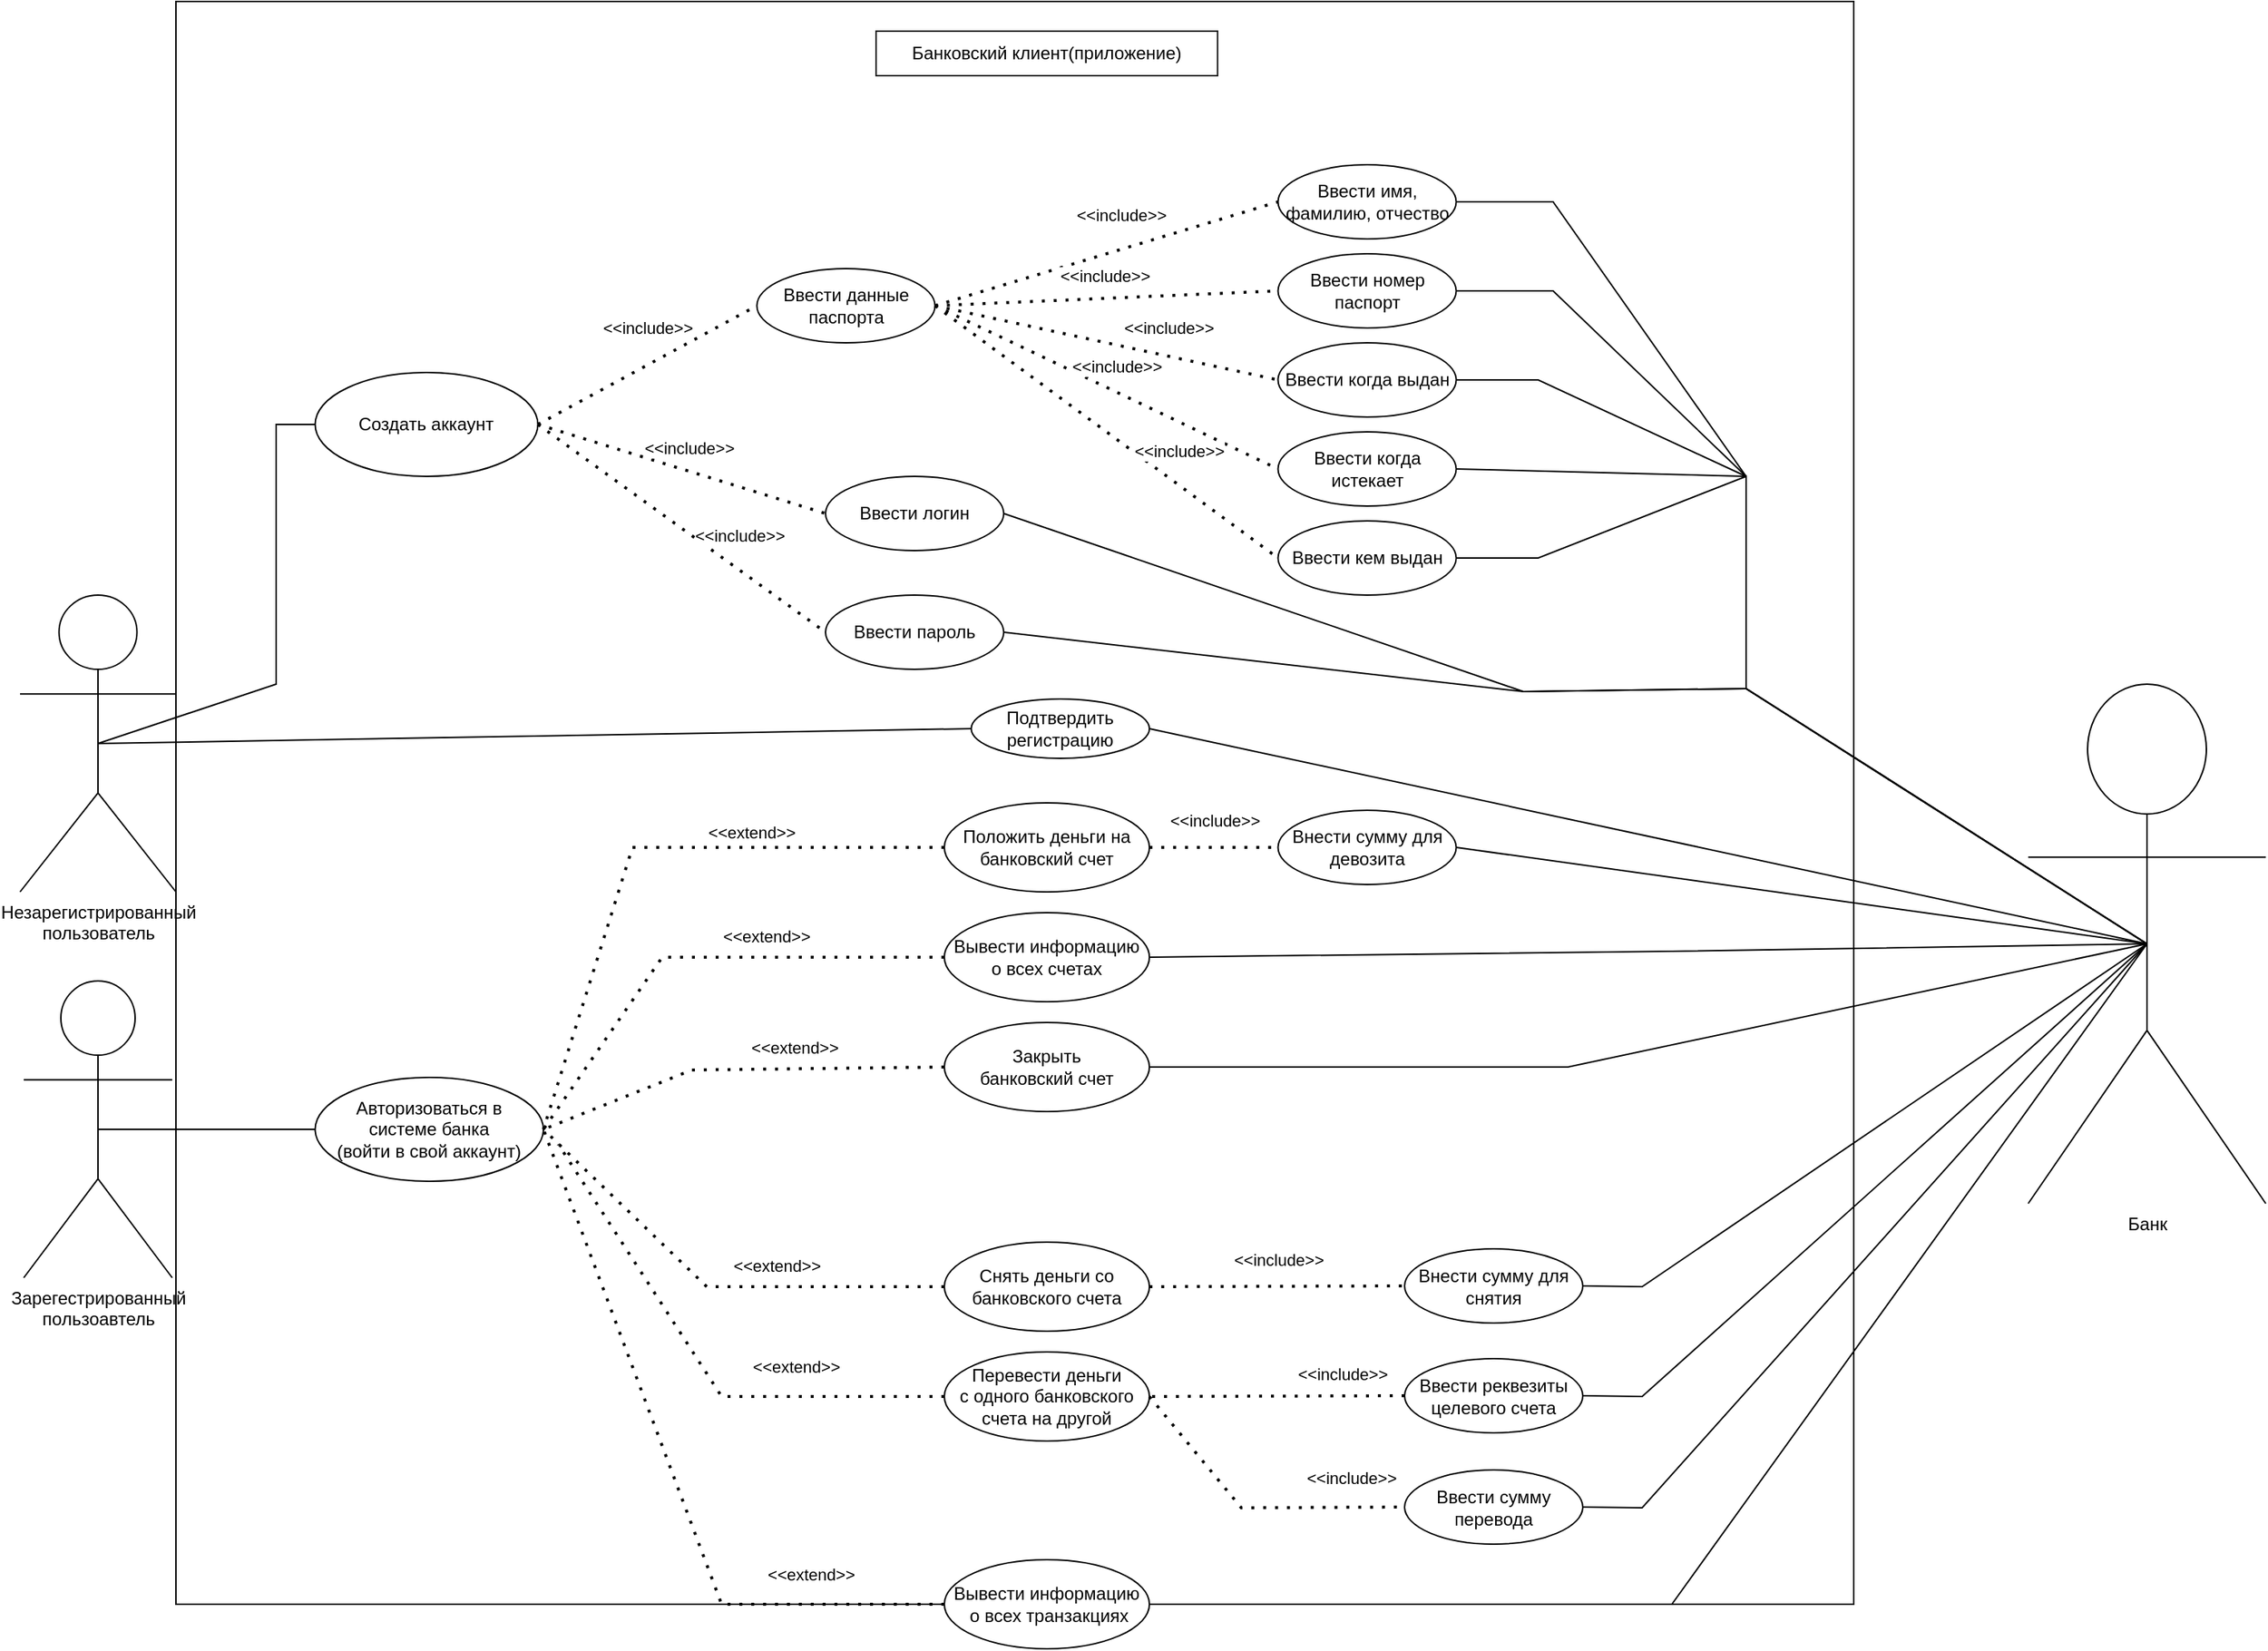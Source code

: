 <mxfile version="21.1.2" type="device">
  <diagram name="Страница 1" id="o9PoDSkGrOwWc7dXm-Xy">
    <mxGraphModel dx="2298" dy="1054" grid="1" gridSize="10" guides="1" tooltips="1" connect="1" arrows="1" fold="1" page="1" pageScale="1" pageWidth="827" pageHeight="1169" math="0" shadow="0">
      <root>
        <mxCell id="0" />
        <mxCell id="1" parent="0" />
        <mxCell id="FQmF5h1PEEif77fkFtKV-154" value="" style="rounded=0;whiteSpace=wrap;html=1;fontFamily=Helvetica;fontSize=11;fontColor=default;" vertex="1" parent="1">
          <mxGeometry x="232.5" y="160" width="1130" height="1080" as="geometry" />
        </mxCell>
        <mxCell id="FQmF5h1PEEif77fkFtKV-3" value="" style="edgeStyle=orthogonalEdgeStyle;rounded=0;orthogonalLoop=1;jettySize=auto;html=1;" edge="1" parent="1" target="FQmF5h1PEEif77fkFtKV-2">
          <mxGeometry relative="1" as="geometry">
            <mxPoint x="390" y="90" as="sourcePoint" />
          </mxGeometry>
        </mxCell>
        <mxCell id="FQmF5h1PEEif77fkFtKV-9" value="" style="edgeStyle=orthogonalEdgeStyle;rounded=0;orthogonalLoop=1;jettySize=auto;html=1;" edge="1" parent="1" target="FQmF5h1PEEif77fkFtKV-8">
          <mxGeometry relative="1" as="geometry">
            <mxPoint x="510" y="90" as="sourcePoint" />
          </mxGeometry>
        </mxCell>
        <mxCell id="FQmF5h1PEEif77fkFtKV-11" value="" style="edgeStyle=orthogonalEdgeStyle;rounded=0;orthogonalLoop=1;jettySize=auto;html=1;" edge="1" parent="1" source="FQmF5h1PEEif77fkFtKV-1">
          <mxGeometry relative="1" as="geometry">
            <mxPoint x="450" y="220" as="targetPoint" />
          </mxGeometry>
        </mxCell>
        <mxCell id="FQmF5h1PEEif77fkFtKV-5" value="" style="edgeStyle=orthogonalEdgeStyle;rounded=0;orthogonalLoop=1;jettySize=auto;html=1;" edge="1" parent="1" target="FQmF5h1PEEif77fkFtKV-4">
          <mxGeometry relative="1" as="geometry">
            <mxPoint x="80" y="130" as="sourcePoint" />
          </mxGeometry>
        </mxCell>
        <mxCell id="FQmF5h1PEEif77fkFtKV-7" style="edgeStyle=orthogonalEdgeStyle;rounded=0;orthogonalLoop=1;jettySize=auto;html=1;entryX=0.5;entryY=0;entryDx=0;entryDy=0;" edge="1" parent="1" target="FQmF5h1PEEif77fkFtKV-6">
          <mxGeometry relative="1" as="geometry">
            <mxPoint x="80" y="130" as="sourcePoint" />
          </mxGeometry>
        </mxCell>
        <mxCell id="FQmF5h1PEEif77fkFtKV-12" value="Зарегестрированный &lt;br&gt;пользоавтель" style="shape=umlActor;verticalLabelPosition=bottom;verticalAlign=top;html=1;outlineConnect=0;direction=east;" vertex="1" parent="1">
          <mxGeometry x="130" y="820" width="100" height="200" as="geometry" />
        </mxCell>
        <mxCell id="FQmF5h1PEEif77fkFtKV-21" value="Перевести деньги&lt;br&gt;с одного банковского счета на другой" style="ellipse;whiteSpace=wrap;html=1;" vertex="1" parent="1">
          <mxGeometry x="750" y="1070" width="138.13" height="60" as="geometry" />
        </mxCell>
        <mxCell id="FQmF5h1PEEif77fkFtKV-67" style="edgeStyle=orthogonalEdgeStyle;rounded=0;orthogonalLoop=1;jettySize=auto;html=1;exitX=0.5;exitY=1;exitDx=0;exitDy=0;" edge="1" parent="1">
          <mxGeometry relative="1" as="geometry">
            <mxPoint x="683.75" y="932" as="sourcePoint" />
            <mxPoint x="683.75" y="932" as="targetPoint" />
          </mxGeometry>
        </mxCell>
        <mxCell id="FQmF5h1PEEif77fkFtKV-69" value="Банковский клиент(приложение)" style="text;html=1;strokeColor=#1A1A1A;fillColor=none;align=center;verticalAlign=middle;whiteSpace=wrap;rounded=0;" vertex="1" parent="1">
          <mxGeometry x="704.06" y="180" width="230" height="30" as="geometry" />
        </mxCell>
        <mxCell id="FQmF5h1PEEif77fkFtKV-76" value="Незарегистрированный &lt;br&gt;пользователь" style="shape=umlActor;verticalLabelPosition=bottom;verticalAlign=top;html=1;outlineConnect=0;" vertex="1" parent="1">
          <mxGeometry x="127.5" y="560" width="105" height="200" as="geometry" />
        </mxCell>
        <mxCell id="FQmF5h1PEEif77fkFtKV-77" value="Авторизоваться в &lt;br&gt;системе банка&lt;br&gt;(войти в свой аккаунт)" style="ellipse;whiteSpace=wrap;html=1;" vertex="1" parent="1">
          <mxGeometry x="326.25" y="885" width="153.75" height="70" as="geometry" />
        </mxCell>
        <mxCell id="FQmF5h1PEEif77fkFtKV-78" value="Создать аккаунт" style="ellipse;whiteSpace=wrap;html=1;" vertex="1" parent="1">
          <mxGeometry x="326.25" y="410" width="150" height="70" as="geometry" />
        </mxCell>
        <mxCell id="FQmF5h1PEEif77fkFtKV-79" value="Банк" style="shape=umlActor;verticalLabelPosition=bottom;verticalAlign=top;html=1;outlineConnect=0;direction=east;" vertex="1" parent="1">
          <mxGeometry x="1480" y="620" width="160" height="350" as="geometry" />
        </mxCell>
        <mxCell id="FQmF5h1PEEif77fkFtKV-88" value="" style="endArrow=none;html=1;rounded=0;entryX=0;entryY=0.5;entryDx=0;entryDy=0;exitX=0.5;exitY=0.5;exitDx=0;exitDy=0;exitPerimeter=0;" edge="1" parent="1" source="FQmF5h1PEEif77fkFtKV-76" target="FQmF5h1PEEif77fkFtKV-78">
          <mxGeometry width="50" height="50" relative="1" as="geometry">
            <mxPoint x="240" y="730" as="sourcePoint" />
            <mxPoint x="444" y="410" as="targetPoint" />
            <Array as="points">
              <mxPoint x="300" y="620" />
              <mxPoint x="300" y="445" />
            </Array>
          </mxGeometry>
        </mxCell>
        <mxCell id="FQmF5h1PEEif77fkFtKV-91" value="" style="endArrow=none;html=1;rounded=0;exitX=0.5;exitY=0.5;exitDx=0;exitDy=0;entryX=0;entryY=0.5;entryDx=0;entryDy=0;exitPerimeter=0;" edge="1" parent="1" source="FQmF5h1PEEif77fkFtKV-12" target="FQmF5h1PEEif77fkFtKV-77">
          <mxGeometry width="50" height="50" relative="1" as="geometry">
            <mxPoint x="190" y="930" as="sourcePoint" />
            <mxPoint x="489" y="690" as="targetPoint" />
            <Array as="points" />
          </mxGeometry>
        </mxCell>
        <mxCell id="FQmF5h1PEEif77fkFtKV-92" value="&amp;lt;&amp;lt;include&amp;gt;&amp;gt;" style="endArrow=none;dashed=1;html=1;dashPattern=1 3;strokeWidth=2;rounded=0;entryX=0;entryY=0.5;entryDx=0;entryDy=0;exitX=1;exitY=0.5;exitDx=0;exitDy=0;" edge="1" parent="1" source="FQmF5h1PEEif77fkFtKV-78" target="FQmF5h1PEEif77fkFtKV-93">
          <mxGeometry x="0.142" y="22" width="50" height="50" relative="1" as="geometry">
            <mxPoint x="520" y="470" as="sourcePoint" />
            <mxPoint x="570" y="420" as="targetPoint" />
            <mxPoint as="offset" />
          </mxGeometry>
        </mxCell>
        <mxCell id="FQmF5h1PEEif77fkFtKV-93" value="Ввести данные паспорта" style="ellipse;whiteSpace=wrap;html=1;" vertex="1" parent="1">
          <mxGeometry x="623.75" y="340" width="120" height="50" as="geometry" />
        </mxCell>
        <mxCell id="FQmF5h1PEEif77fkFtKV-94" value="&lt;span style=&quot;color: rgb(0, 0, 0); font-family: Helvetica; font-size: 11px; font-style: normal; font-variant-ligatures: normal; font-variant-caps: normal; font-weight: 400; letter-spacing: normal; orphans: 2; text-align: center; text-indent: 0px; text-transform: none; widows: 2; word-spacing: 0px; -webkit-text-stroke-width: 0px; background-color: rgb(255, 255, 255); text-decoration-thickness: initial; text-decoration-style: initial; text-decoration-color: initial; float: none; display: inline !important;&quot;&gt;&amp;lt;&amp;lt;include&amp;gt;&amp;gt;&lt;/span&gt;" style="endArrow=none;dashed=1;html=1;dashPattern=1 3;strokeWidth=2;rounded=0;entryX=0;entryY=0.5;entryDx=0;entryDy=0;exitX=1;exitY=0.5;exitDx=0;exitDy=0;" edge="1" parent="1" target="FQmF5h1PEEif77fkFtKV-95" source="FQmF5h1PEEif77fkFtKV-78">
          <mxGeometry y="15" width="50" height="50" relative="1" as="geometry">
            <mxPoint x="491.25" y="555" as="sourcePoint" />
            <mxPoint x="585.25" y="490" as="targetPoint" />
            <mxPoint as="offset" />
          </mxGeometry>
        </mxCell>
        <mxCell id="FQmF5h1PEEif77fkFtKV-95" value="Ввести логин" style="ellipse;whiteSpace=wrap;html=1;" vertex="1" parent="1">
          <mxGeometry x="670" y="480" width="120" height="50" as="geometry" />
        </mxCell>
        <mxCell id="FQmF5h1PEEif77fkFtKV-96" value="&lt;span style=&quot;color: rgb(0, 0, 0); font-family: Helvetica; font-size: 11px; font-style: normal; font-variant-ligatures: normal; font-variant-caps: normal; font-weight: 400; letter-spacing: normal; orphans: 2; text-align: center; text-indent: 0px; text-transform: none; widows: 2; word-spacing: 0px; -webkit-text-stroke-width: 0px; background-color: rgb(255, 255, 255); text-decoration-thickness: initial; text-decoration-style: initial; text-decoration-color: initial; float: none; display: inline !important;&quot;&gt;&amp;lt;&amp;lt;include&amp;gt;&amp;gt;&lt;/span&gt;" style="endArrow=none;dashed=1;html=1;dashPattern=1 3;strokeWidth=2;rounded=0;entryX=0;entryY=0.5;entryDx=0;entryDy=0;exitX=1;exitY=0.5;exitDx=0;exitDy=0;" edge="1" parent="1" target="FQmF5h1PEEif77fkFtKV-97" source="FQmF5h1PEEif77fkFtKV-78">
          <mxGeometry x="0.286" y="19" width="50" height="50" relative="1" as="geometry">
            <mxPoint x="478.75" y="555" as="sourcePoint" />
            <mxPoint x="588" y="560" as="targetPoint" />
            <mxPoint as="offset" />
          </mxGeometry>
        </mxCell>
        <mxCell id="FQmF5h1PEEif77fkFtKV-97" value="Ввести пароль" style="ellipse;whiteSpace=wrap;html=1;" vertex="1" parent="1">
          <mxGeometry x="670" y="560" width="120" height="50" as="geometry" />
        </mxCell>
        <mxCell id="FQmF5h1PEEif77fkFtKV-98" value="" style="endArrow=none;html=1;rounded=0;entryX=1;entryY=0.5;entryDx=0;entryDy=0;" edge="1" parent="1" target="FQmF5h1PEEif77fkFtKV-95">
          <mxGeometry width="50" height="50" relative="1" as="geometry">
            <mxPoint x="1290" y="623" as="sourcePoint" />
            <mxPoint x="754" y="375" as="targetPoint" />
            <Array as="points">
              <mxPoint x="1140" y="625" />
            </Array>
          </mxGeometry>
        </mxCell>
        <mxCell id="FQmF5h1PEEif77fkFtKV-99" value="" style="endArrow=none;html=1;rounded=0;entryX=1;entryY=0.5;entryDx=0;entryDy=0;" edge="1" parent="1" target="FQmF5h1PEEif77fkFtKV-97">
          <mxGeometry width="50" height="50" relative="1" as="geometry">
            <mxPoint x="1290" y="623" as="sourcePoint" />
            <mxPoint x="754" y="455" as="targetPoint" />
            <Array as="points">
              <mxPoint x="1140" y="625" />
            </Array>
          </mxGeometry>
        </mxCell>
        <mxCell id="FQmF5h1PEEif77fkFtKV-100" value="&amp;lt;&amp;lt;include&amp;gt;&amp;gt;" style="endArrow=none;dashed=1;html=1;dashPattern=1 3;strokeWidth=2;rounded=0;entryX=0;entryY=0.5;entryDx=0;entryDy=0;exitX=1;exitY=0.5;exitDx=0;exitDy=0;" edge="1" parent="1" target="FQmF5h1PEEif77fkFtKV-101" source="FQmF5h1PEEif77fkFtKV-93">
          <mxGeometry x="0.142" y="22" width="50" height="50" relative="1" as="geometry">
            <mxPoint x="827" y="355" as="sourcePoint" />
            <mxPoint x="921" y="330" as="targetPoint" />
            <mxPoint as="offset" />
          </mxGeometry>
        </mxCell>
        <mxCell id="FQmF5h1PEEif77fkFtKV-101" value="Ввести имя, фамилию, отчество" style="ellipse;whiteSpace=wrap;html=1;" vertex="1" parent="1">
          <mxGeometry x="974.75" y="270" width="120" height="50" as="geometry" />
        </mxCell>
        <mxCell id="FQmF5h1PEEif77fkFtKV-102" value="&lt;span style=&quot;color: rgb(0, 0, 0); font-family: Helvetica; font-size: 11px; font-style: normal; font-variant-ligatures: normal; font-variant-caps: normal; font-weight: 400; letter-spacing: normal; orphans: 2; text-align: center; text-indent: 0px; text-transform: none; widows: 2; word-spacing: 0px; -webkit-text-stroke-width: 0px; background-color: rgb(255, 255, 255); text-decoration-thickness: initial; text-decoration-style: initial; text-decoration-color: initial; float: none; display: inline !important;&quot;&gt;&amp;lt;&amp;lt;include&amp;gt;&amp;gt;&lt;/span&gt;" style="endArrow=none;dashed=1;html=1;dashPattern=1 3;strokeWidth=2;rounded=0;entryX=0;entryY=0.5;entryDx=0;entryDy=0;exitX=1;exitY=0.5;exitDx=0;exitDy=0;" edge="1" parent="1" target="FQmF5h1PEEif77fkFtKV-103" source="FQmF5h1PEEif77fkFtKV-93">
          <mxGeometry y="15" width="50" height="50" relative="1" as="geometry">
            <mxPoint x="827" y="355" as="sourcePoint" />
            <mxPoint x="936.25" y="400" as="targetPoint" />
            <mxPoint as="offset" />
          </mxGeometry>
        </mxCell>
        <mxCell id="FQmF5h1PEEif77fkFtKV-103" value="Ввести номер паспорт" style="ellipse;whiteSpace=wrap;html=1;" vertex="1" parent="1">
          <mxGeometry x="974.75" y="330" width="120" height="50" as="geometry" />
        </mxCell>
        <mxCell id="FQmF5h1PEEif77fkFtKV-104" value="&lt;span style=&quot;color: rgb(0, 0, 0); font-family: Helvetica; font-size: 11px; font-style: normal; font-variant-ligatures: normal; font-variant-caps: normal; font-weight: 400; letter-spacing: normal; orphans: 2; text-align: center; text-indent: 0px; text-transform: none; widows: 2; word-spacing: 0px; -webkit-text-stroke-width: 0px; background-color: rgb(255, 255, 255); text-decoration-thickness: initial; text-decoration-style: initial; text-decoration-color: initial; float: none; display: inline !important;&quot;&gt;&amp;lt;&amp;lt;include&amp;gt;&amp;gt;&lt;/span&gt;" style="endArrow=none;dashed=1;html=1;dashPattern=1 3;strokeWidth=2;rounded=0;entryX=0;entryY=0.5;entryDx=0;entryDy=0;exitX=1;exitY=0.5;exitDx=0;exitDy=0;" edge="1" parent="1" target="FQmF5h1PEEif77fkFtKV-105" source="FQmF5h1PEEif77fkFtKV-93">
          <mxGeometry x="0.319" y="18" width="50" height="50" relative="1" as="geometry">
            <mxPoint x="827" y="355" as="sourcePoint" />
            <mxPoint x="939" y="470" as="targetPoint" />
            <mxPoint x="1" as="offset" />
          </mxGeometry>
        </mxCell>
        <mxCell id="FQmF5h1PEEif77fkFtKV-105" value="Ввести когда выдан" style="ellipse;whiteSpace=wrap;html=1;" vertex="1" parent="1">
          <mxGeometry x="974.75" y="390" width="120" height="50" as="geometry" />
        </mxCell>
        <mxCell id="FQmF5h1PEEif77fkFtKV-106" value="Ввести когда истекает" style="ellipse;whiteSpace=wrap;html=1;" vertex="1" parent="1">
          <mxGeometry x="974.75" y="450" width="120" height="50" as="geometry" />
        </mxCell>
        <mxCell id="FQmF5h1PEEif77fkFtKV-107" value="Ввести кем выдан" style="ellipse;whiteSpace=wrap;html=1;" vertex="1" parent="1">
          <mxGeometry x="974.75" y="510" width="120" height="50" as="geometry" />
        </mxCell>
        <mxCell id="FQmF5h1PEEif77fkFtKV-108" value="&lt;span style=&quot;color: rgb(0, 0, 0); font-family: Helvetica; font-size: 11px; font-style: normal; font-variant-ligatures: normal; font-variant-caps: normal; font-weight: 400; letter-spacing: normal; orphans: 2; text-align: center; text-indent: 0px; text-transform: none; widows: 2; word-spacing: 0px; -webkit-text-stroke-width: 0px; background-color: rgb(255, 255, 255); text-decoration-thickness: initial; text-decoration-style: initial; text-decoration-color: initial; float: none; display: inline !important;&quot;&gt;&amp;lt;&amp;lt;include&amp;gt;&amp;gt;&lt;/span&gt;" style="endArrow=none;dashed=1;html=1;dashPattern=1 3;strokeWidth=2;rounded=0;entryX=0;entryY=0.5;entryDx=0;entryDy=0;exitX=1;exitY=0.5;exitDx=0;exitDy=0;" edge="1" parent="1" source="FQmF5h1PEEif77fkFtKV-93" target="FQmF5h1PEEif77fkFtKV-106">
          <mxGeometry y="15" width="50" height="50" relative="1" as="geometry">
            <mxPoint x="740" y="360" as="sourcePoint" />
            <mxPoint x="981" y="495" as="targetPoint" />
            <mxPoint as="offset" />
          </mxGeometry>
        </mxCell>
        <mxCell id="FQmF5h1PEEif77fkFtKV-109" value="&lt;span style=&quot;color: rgb(0, 0, 0); font-family: Helvetica; font-size: 11px; font-style: normal; font-variant-ligatures: normal; font-variant-caps: normal; font-weight: 400; letter-spacing: normal; orphans: 2; text-align: center; text-indent: 0px; text-transform: none; widows: 2; word-spacing: 0px; -webkit-text-stroke-width: 0px; background-color: rgb(255, 255, 255); text-decoration-thickness: initial; text-decoration-style: initial; text-decoration-color: initial; float: none; display: inline !important;&quot;&gt;&amp;lt;&amp;lt;include&amp;gt;&amp;gt;&lt;/span&gt;" style="endArrow=none;dashed=1;html=1;dashPattern=1 3;strokeWidth=2;rounded=0;entryX=0;entryY=0.5;entryDx=0;entryDy=0;exitX=1;exitY=0.5;exitDx=0;exitDy=0;" edge="1" parent="1" source="FQmF5h1PEEif77fkFtKV-93" target="FQmF5h1PEEif77fkFtKV-107">
          <mxGeometry x="0.319" y="18" width="50" height="50" relative="1" as="geometry">
            <mxPoint x="750" y="505" as="sourcePoint" />
            <mxPoint x="981" y="555" as="targetPoint" />
            <mxPoint x="1" as="offset" />
          </mxGeometry>
        </mxCell>
        <mxCell id="FQmF5h1PEEif77fkFtKV-110" value="" style="endArrow=none;html=1;rounded=0;exitX=0.5;exitY=0.5;exitDx=0;exitDy=0;entryX=1;entryY=0.5;entryDx=0;entryDy=0;exitPerimeter=0;" edge="1" parent="1" source="FQmF5h1PEEif77fkFtKV-79" target="FQmF5h1PEEif77fkFtKV-107">
          <mxGeometry width="50" height="50" relative="1" as="geometry">
            <mxPoint x="1350" y="835" as="sourcePoint" />
            <mxPoint x="754" y="455" as="targetPoint" />
            <Array as="points">
              <mxPoint x="1290" y="623" />
              <mxPoint x="1290" y="480" />
              <mxPoint x="1150" y="535" />
            </Array>
          </mxGeometry>
        </mxCell>
        <mxCell id="FQmF5h1PEEif77fkFtKV-111" value="" style="endArrow=none;html=1;rounded=0;exitX=0.5;exitY=0.5;exitDx=0;exitDy=0;entryX=1;entryY=0.5;entryDx=0;entryDy=0;exitPerimeter=0;" edge="1" parent="1" source="FQmF5h1PEEif77fkFtKV-79" target="FQmF5h1PEEif77fkFtKV-106">
          <mxGeometry width="50" height="50" relative="1" as="geometry">
            <mxPoint x="1350" y="835" as="sourcePoint" />
            <mxPoint x="1105" y="570" as="targetPoint" />
            <Array as="points">
              <mxPoint x="1290" y="623" />
              <mxPoint x="1290" y="480" />
            </Array>
          </mxGeometry>
        </mxCell>
        <mxCell id="FQmF5h1PEEif77fkFtKV-112" value="" style="endArrow=none;html=1;rounded=0;exitX=0.5;exitY=0.5;exitDx=0;exitDy=0;entryX=1;entryY=0.5;entryDx=0;entryDy=0;exitPerimeter=0;" edge="1" parent="1" source="FQmF5h1PEEif77fkFtKV-79" target="FQmF5h1PEEif77fkFtKV-105">
          <mxGeometry width="50" height="50" relative="1" as="geometry">
            <mxPoint x="1350" y="835" as="sourcePoint" />
            <mxPoint x="1105" y="505" as="targetPoint" />
            <Array as="points">
              <mxPoint x="1290" y="623" />
              <mxPoint x="1290" y="480" />
              <mxPoint x="1150" y="415" />
            </Array>
          </mxGeometry>
        </mxCell>
        <mxCell id="FQmF5h1PEEif77fkFtKV-113" value="" style="endArrow=none;html=1;rounded=0;exitX=0.5;exitY=0.5;exitDx=0;exitDy=0;entryX=1;entryY=0.5;entryDx=0;entryDy=0;exitPerimeter=0;" edge="1" parent="1" source="FQmF5h1PEEif77fkFtKV-79" target="FQmF5h1PEEif77fkFtKV-103">
          <mxGeometry width="50" height="50" relative="1" as="geometry">
            <mxPoint x="1350" y="835" as="sourcePoint" />
            <mxPoint x="1105" y="425" as="targetPoint" />
            <Array as="points">
              <mxPoint x="1290" y="623" />
              <mxPoint x="1290" y="480" />
              <mxPoint x="1160" y="355" />
            </Array>
          </mxGeometry>
        </mxCell>
        <mxCell id="FQmF5h1PEEif77fkFtKV-114" value="" style="endArrow=none;html=1;rounded=0;exitX=0.5;exitY=0.5;exitDx=0;exitDy=0;entryX=1;entryY=0.5;entryDx=0;entryDy=0;exitPerimeter=0;" edge="1" parent="1" source="FQmF5h1PEEif77fkFtKV-79" target="FQmF5h1PEEif77fkFtKV-101">
          <mxGeometry width="50" height="50" relative="1" as="geometry">
            <mxPoint x="1350" y="760" as="sourcePoint" />
            <mxPoint x="1105" y="290" as="targetPoint" />
            <Array as="points">
              <mxPoint x="1290" y="623" />
              <mxPoint x="1290" y="480" />
              <mxPoint x="1160" y="295" />
            </Array>
          </mxGeometry>
        </mxCell>
        <mxCell id="FQmF5h1PEEif77fkFtKV-116" value="Подтвердить регистрацию" style="ellipse;whiteSpace=wrap;html=1;" vertex="1" parent="1">
          <mxGeometry x="768.13" y="630" width="120" height="40" as="geometry" />
        </mxCell>
        <mxCell id="FQmF5h1PEEif77fkFtKV-117" value="" style="endArrow=none;html=1;rounded=0;exitX=0.5;exitY=0.5;exitDx=0;exitDy=0;entryX=1;entryY=0.5;entryDx=0;entryDy=0;exitPerimeter=0;" edge="1" parent="1" source="FQmF5h1PEEif77fkFtKV-79" target="FQmF5h1PEEif77fkFtKV-116">
          <mxGeometry width="50" height="50" relative="1" as="geometry">
            <mxPoint x="1450" y="755" as="sourcePoint" />
            <mxPoint x="1746" y="440" as="targetPoint" />
          </mxGeometry>
        </mxCell>
        <mxCell id="FQmF5h1PEEif77fkFtKV-119" value="Снять деньги со банковского&amp;nbsp;счета" style="ellipse;whiteSpace=wrap;html=1;" vertex="1" parent="1">
          <mxGeometry x="750" y="996" width="138.13" height="60" as="geometry" />
        </mxCell>
        <mxCell id="FQmF5h1PEEif77fkFtKV-121" value="Закрыть&lt;br style=&quot;border-color: var(--border-color);&quot;&gt;банковский счет" style="ellipse;whiteSpace=wrap;html=1;" vertex="1" parent="1">
          <mxGeometry x="750" y="848" width="138.13" height="60" as="geometry" />
        </mxCell>
        <mxCell id="FQmF5h1PEEif77fkFtKV-123" value="Положить деньги на банковский счет" style="ellipse;whiteSpace=wrap;html=1;" vertex="1" parent="1">
          <mxGeometry x="750" y="700" width="138.13" height="60" as="geometry" />
        </mxCell>
        <mxCell id="FQmF5h1PEEif77fkFtKV-124" value="Вывести информацию &lt;br&gt;о всех счетах" style="ellipse;whiteSpace=wrap;html=1;" vertex="1" parent="1">
          <mxGeometry x="750" y="774" width="138.13" height="60" as="geometry" />
        </mxCell>
        <mxCell id="FQmF5h1PEEif77fkFtKV-125" value="&lt;span style=&quot;color: rgb(0, 0, 0); font-family: Helvetica; font-size: 11px; font-style: normal; font-variant-ligatures: normal; font-variant-caps: normal; font-weight: 400; letter-spacing: normal; orphans: 2; text-align: center; text-indent: 0px; text-transform: none; widows: 2; word-spacing: 0px; -webkit-text-stroke-width: 0px; background-color: rgb(255, 255, 255); text-decoration-thickness: initial; text-decoration-style: initial; text-decoration-color: initial; float: none; display: inline !important;&quot;&gt;&amp;lt;&amp;lt;extend&amp;gt;&amp;gt;&lt;/span&gt;" style="endArrow=none;dashed=1;html=1;dashPattern=1 3;strokeWidth=2;rounded=0;entryX=1;entryY=0.5;entryDx=0;entryDy=0;exitX=0;exitY=0.5;exitDx=0;exitDy=0;" edge="1" parent="1" source="FQmF5h1PEEif77fkFtKV-123" target="FQmF5h1PEEif77fkFtKV-77">
          <mxGeometry x="-0.365" y="-10" width="50" height="50" relative="1" as="geometry">
            <mxPoint x="754" y="820" as="sourcePoint" />
            <mxPoint x="985" y="990" as="targetPoint" />
            <mxPoint as="offset" />
            <Array as="points">
              <mxPoint x="540" y="730" />
            </Array>
          </mxGeometry>
        </mxCell>
        <mxCell id="FQmF5h1PEEif77fkFtKV-129" value="&lt;span style=&quot;color: rgb(0, 0, 0); font-family: Helvetica; font-size: 11px; font-style: normal; font-variant-ligatures: normal; font-variant-caps: normal; font-weight: 400; letter-spacing: normal; orphans: 2; text-align: center; text-indent: 0px; text-transform: none; widows: 2; word-spacing: 0px; -webkit-text-stroke-width: 0px; background-color: rgb(255, 255, 255); text-decoration-thickness: initial; text-decoration-style: initial; text-decoration-color: initial; float: none; display: inline !important;&quot;&gt;&amp;lt;&amp;lt;extend&amp;gt;&amp;gt;&lt;/span&gt;" style="endArrow=none;dashed=1;html=1;dashPattern=1 3;strokeWidth=2;rounded=0;entryX=1;entryY=0.5;entryDx=0;entryDy=0;exitX=0;exitY=0.5;exitDx=0;exitDy=0;" edge="1" parent="1" source="FQmF5h1PEEif77fkFtKV-124" target="FQmF5h1PEEif77fkFtKV-77">
          <mxGeometry x="-0.275" y="-14" width="50" height="50" relative="1" as="geometry">
            <mxPoint x="760" y="740" as="sourcePoint" />
            <mxPoint x="670" y="920" as="targetPoint" />
            <mxPoint as="offset" />
            <Array as="points">
              <mxPoint x="560" y="804" />
            </Array>
          </mxGeometry>
        </mxCell>
        <mxCell id="FQmF5h1PEEif77fkFtKV-130" value="&lt;span style=&quot;color: rgb(0, 0, 0); font-family: Helvetica; font-size: 11px; font-style: normal; font-variant-ligatures: normal; font-variant-caps: normal; font-weight: 400; letter-spacing: normal; orphans: 2; text-align: center; text-indent: 0px; text-transform: none; widows: 2; word-spacing: 0px; -webkit-text-stroke-width: 0px; background-color: rgb(255, 255, 255); text-decoration-thickness: initial; text-decoration-style: initial; text-decoration-color: initial; float: none; display: inline !important;&quot;&gt;&amp;lt;&amp;lt;extend&amp;gt;&amp;gt;&lt;/span&gt;" style="endArrow=none;dashed=1;html=1;dashPattern=1 3;strokeWidth=2;rounded=0;entryX=1;entryY=0.5;entryDx=0;entryDy=0;exitX=0;exitY=0.5;exitDx=0;exitDy=0;" edge="1" parent="1" source="FQmF5h1PEEif77fkFtKV-121" target="FQmF5h1PEEif77fkFtKV-77">
          <mxGeometry x="-0.275" y="-14" width="50" height="50" relative="1" as="geometry">
            <mxPoint x="760" y="814" as="sourcePoint" />
            <mxPoint x="490" y="930" as="targetPoint" />
            <mxPoint as="offset" />
            <Array as="points">
              <mxPoint x="580" y="880" />
            </Array>
          </mxGeometry>
        </mxCell>
        <mxCell id="FQmF5h1PEEif77fkFtKV-132" value="&lt;span style=&quot;color: rgb(0, 0, 0); font-family: Helvetica; font-size: 11px; font-style: normal; font-variant-ligatures: normal; font-variant-caps: normal; font-weight: 400; letter-spacing: normal; orphans: 2; text-align: center; text-indent: 0px; text-transform: none; widows: 2; word-spacing: 0px; -webkit-text-stroke-width: 0px; background-color: rgb(255, 255, 255); text-decoration-thickness: initial; text-decoration-style: initial; text-decoration-color: initial; float: none; display: inline !important;&quot;&gt;&amp;lt;&amp;lt;extend&amp;gt;&amp;gt;&lt;/span&gt;" style="endArrow=none;dashed=1;html=1;dashPattern=1 3;strokeWidth=2;rounded=0;entryX=1;entryY=0.5;entryDx=0;entryDy=0;exitX=0;exitY=0.5;exitDx=0;exitDy=0;" edge="1" parent="1" source="FQmF5h1PEEif77fkFtKV-119" target="FQmF5h1PEEif77fkFtKV-77">
          <mxGeometry x="-0.275" y="-14" width="50" height="50" relative="1" as="geometry">
            <mxPoint x="780" y="834" as="sourcePoint" />
            <mxPoint x="510" y="950" as="targetPoint" />
            <mxPoint as="offset" />
            <Array as="points">
              <mxPoint x="590" y="1026" />
            </Array>
          </mxGeometry>
        </mxCell>
        <mxCell id="FQmF5h1PEEif77fkFtKV-133" value="&lt;span style=&quot;color: rgb(0, 0, 0); font-family: Helvetica; font-size: 11px; font-style: normal; font-variant-ligatures: normal; font-variant-caps: normal; font-weight: 400; letter-spacing: normal; orphans: 2; text-align: center; text-indent: 0px; text-transform: none; widows: 2; word-spacing: 0px; -webkit-text-stroke-width: 0px; background-color: rgb(255, 255, 255); text-decoration-thickness: initial; text-decoration-style: initial; text-decoration-color: initial; float: none; display: inline !important;&quot;&gt;&amp;lt;&amp;lt;extend&amp;gt;&amp;gt;&lt;/span&gt;" style="endArrow=none;dashed=1;html=1;dashPattern=1 3;strokeWidth=2;rounded=0;entryX=1;entryY=0.5;entryDx=0;entryDy=0;exitX=0;exitY=0.5;exitDx=0;exitDy=0;" edge="1" parent="1" source="FQmF5h1PEEif77fkFtKV-21">
          <mxGeometry x="-0.433" y="-20" width="50" height="50" relative="1" as="geometry">
            <mxPoint x="760" y="1036" as="sourcePoint" />
            <mxPoint x="490" y="930" as="targetPoint" />
            <mxPoint as="offset" />
            <Array as="points">
              <mxPoint x="600" y="1100" />
            </Array>
          </mxGeometry>
        </mxCell>
        <mxCell id="FQmF5h1PEEif77fkFtKV-134" value="" style="endArrow=none;html=1;rounded=0;entryX=1;entryY=0.5;entryDx=0;entryDy=0;exitX=0.5;exitY=0.5;exitDx=0;exitDy=0;exitPerimeter=0;" edge="1" parent="1" source="FQmF5h1PEEif77fkFtKV-79" target="FQmF5h1PEEif77fkFtKV-124">
          <mxGeometry width="50" height="50" relative="1" as="geometry">
            <mxPoint x="1240" y="804" as="sourcePoint" />
            <mxPoint x="1105" y="670" as="targetPoint" />
            <Array as="points">
              <mxPoint x="1240" y="800" />
            </Array>
          </mxGeometry>
        </mxCell>
        <mxCell id="FQmF5h1PEEif77fkFtKV-136" value="Ввести реквезиты целевого счета" style="ellipse;whiteSpace=wrap;html=1;" vertex="1" parent="1">
          <mxGeometry x="1060" y="1074.5" width="120" height="50" as="geometry" />
        </mxCell>
        <mxCell id="FQmF5h1PEEif77fkFtKV-137" value="&lt;span style=&quot;color: rgb(0, 0, 0); font-family: Helvetica; font-size: 11px; font-style: normal; font-variant-ligatures: normal; font-variant-caps: normal; font-weight: 400; letter-spacing: normal; orphans: 2; text-align: center; text-indent: 0px; text-transform: none; widows: 2; word-spacing: 0px; -webkit-text-stroke-width: 0px; background-color: rgb(255, 255, 255); text-decoration-thickness: initial; text-decoration-style: initial; text-decoration-color: initial; float: none; display: inline !important;&quot;&gt;&amp;lt;&amp;lt;include&amp;gt;&amp;gt;&lt;/span&gt;" style="endArrow=none;dashed=1;html=1;dashPattern=1 3;strokeWidth=2;rounded=0;entryX=0;entryY=0.5;entryDx=0;entryDy=0;exitX=1;exitY=0.5;exitDx=0;exitDy=0;" edge="1" parent="1" target="FQmF5h1PEEif77fkFtKV-136">
          <mxGeometry x="0.506" y="15" width="50" height="50" relative="1" as="geometry">
            <mxPoint x="890" y="1100" as="sourcePoint" />
            <mxPoint x="1127" y="1290" as="targetPoint" />
            <mxPoint as="offset" />
            <Array as="points" />
          </mxGeometry>
        </mxCell>
        <mxCell id="FQmF5h1PEEif77fkFtKV-140" value="Ввести сумму перевода" style="ellipse;whiteSpace=wrap;html=1;" vertex="1" parent="1">
          <mxGeometry x="1060" y="1149.5" width="120" height="50" as="geometry" />
        </mxCell>
        <mxCell id="FQmF5h1PEEif77fkFtKV-141" value="&lt;span style=&quot;color: rgb(0, 0, 0); font-family: Helvetica; font-size: 11px; font-style: normal; font-variant-ligatures: normal; font-variant-caps: normal; font-weight: 400; letter-spacing: normal; orphans: 2; text-align: center; text-indent: 0px; text-transform: none; widows: 2; word-spacing: 0px; -webkit-text-stroke-width: 0px; background-color: rgb(255, 255, 255); text-decoration-thickness: initial; text-decoration-style: initial; text-decoration-color: initial; float: none; display: inline !important;&quot;&gt;&amp;lt;&amp;lt;include&amp;gt;&amp;gt;&lt;/span&gt;" style="endArrow=none;dashed=1;html=1;dashPattern=1 3;strokeWidth=2;rounded=0;entryX=0;entryY=0.5;entryDx=0;entryDy=0;exitX=1;exitY=0.5;exitDx=0;exitDy=0;" edge="1" parent="1" target="FQmF5h1PEEif77fkFtKV-140" source="FQmF5h1PEEif77fkFtKV-21">
          <mxGeometry x="0.649" y="20" width="50" height="50" relative="1" as="geometry">
            <mxPoint x="940.0" y="1090.0" as="sourcePoint" />
            <mxPoint x="1188.87" y="1355" as="targetPoint" />
            <mxPoint as="offset" />
            <Array as="points">
              <mxPoint x="950" y="1175" />
            </Array>
          </mxGeometry>
        </mxCell>
        <mxCell id="FQmF5h1PEEif77fkFtKV-142" value="Внести сумму для снятия" style="ellipse;whiteSpace=wrap;html=1;" vertex="1" parent="1">
          <mxGeometry x="1060" y="1000.5" width="120" height="50" as="geometry" />
        </mxCell>
        <mxCell id="FQmF5h1PEEif77fkFtKV-143" value="&lt;span style=&quot;color: rgb(0, 0, 0); font-family: Helvetica; font-size: 11px; font-style: normal; font-variant-ligatures: normal; font-variant-caps: normal; font-weight: 400; letter-spacing: normal; orphans: 2; text-align: center; text-indent: 0px; text-transform: none; widows: 2; word-spacing: 0px; -webkit-text-stroke-width: 0px; background-color: rgb(255, 255, 255); text-decoration-thickness: initial; text-decoration-style: initial; text-decoration-color: initial; float: none; display: inline !important;&quot;&gt;&amp;lt;&amp;lt;include&amp;gt;&amp;gt;&lt;/span&gt;" style="endArrow=none;dashed=1;html=1;dashPattern=1 3;strokeWidth=2;rounded=0;entryX=0;entryY=0.5;entryDx=0;entryDy=0;exitX=1;exitY=0.5;exitDx=0;exitDy=0;" edge="1" parent="1" target="FQmF5h1PEEif77fkFtKV-142" source="FQmF5h1PEEif77fkFtKV-119">
          <mxGeometry x="0.011" y="18" width="50" height="50" relative="1" as="geometry">
            <mxPoint x="740.0" y="980" as="sourcePoint" />
            <mxPoint x="1116.67" y="1114" as="targetPoint" />
            <mxPoint as="offset" />
            <Array as="points" />
          </mxGeometry>
        </mxCell>
        <mxCell id="FQmF5h1PEEif77fkFtKV-144" value="Внести сумму для девозита" style="ellipse;whiteSpace=wrap;html=1;" vertex="1" parent="1">
          <mxGeometry x="974.75" y="705" width="120" height="50" as="geometry" />
        </mxCell>
        <mxCell id="FQmF5h1PEEif77fkFtKV-145" value="&lt;span style=&quot;color: rgb(0, 0, 0); font-family: Helvetica; font-size: 11px; font-style: normal; font-variant-ligatures: normal; font-variant-caps: normal; font-weight: 400; letter-spacing: normal; orphans: 2; text-align: center; text-indent: 0px; text-transform: none; widows: 2; word-spacing: 0px; -webkit-text-stroke-width: 0px; background-color: rgb(255, 255, 255); text-decoration-thickness: initial; text-decoration-style: initial; text-decoration-color: initial; float: none; display: inline !important;&quot;&gt;&amp;lt;&amp;lt;include&amp;gt;&amp;gt;&lt;/span&gt;" style="endArrow=none;dashed=1;html=1;dashPattern=1 3;strokeWidth=2;rounded=0;entryX=0;entryY=0.5;entryDx=0;entryDy=0;exitX=1;exitY=0.5;exitDx=0;exitDy=0;" edge="1" parent="1" target="FQmF5h1PEEif77fkFtKV-144" source="FQmF5h1PEEif77fkFtKV-123">
          <mxGeometry x="0.011" y="18" width="50" height="50" relative="1" as="geometry">
            <mxPoint x="888.13" y="735" as="sourcePoint" />
            <mxPoint x="1216.51" y="823" as="targetPoint" />
            <mxPoint as="offset" />
            <Array as="points" />
          </mxGeometry>
        </mxCell>
        <mxCell id="FQmF5h1PEEif77fkFtKV-149" value="" style="endArrow=none;html=1;rounded=0;exitX=1;exitY=0.5;exitDx=0;exitDy=0;entryX=0.5;entryY=0.5;entryDx=0;entryDy=0;entryPerimeter=0;" edge="1" parent="1" source="FQmF5h1PEEif77fkFtKV-144" target="FQmF5h1PEEif77fkFtKV-79">
          <mxGeometry width="50" height="50" relative="1" as="geometry">
            <mxPoint x="1130" y="860" as="sourcePoint" />
            <mxPoint x="1276" y="860" as="targetPoint" />
            <Array as="points" />
          </mxGeometry>
        </mxCell>
        <mxCell id="FQmF5h1PEEif77fkFtKV-150" value="" style="endArrow=none;html=1;rounded=0;exitX=1;exitY=0.5;exitDx=0;exitDy=0;entryX=0.5;entryY=0.5;entryDx=0;entryDy=0;entryPerimeter=0;" edge="1" parent="1" source="FQmF5h1PEEif77fkFtKV-121" target="FQmF5h1PEEif77fkFtKV-79">
          <mxGeometry width="50" height="50" relative="1" as="geometry">
            <mxPoint x="1450" y="854" as="sourcePoint" />
            <mxPoint x="1320" y="878" as="targetPoint" />
            <Array as="points">
              <mxPoint x="1170" y="878" />
            </Array>
          </mxGeometry>
        </mxCell>
        <mxCell id="FQmF5h1PEEif77fkFtKV-151" value="" style="endArrow=none;html=1;rounded=0;exitX=1;exitY=0.5;exitDx=0;exitDy=0;entryX=0.5;entryY=0.5;entryDx=0;entryDy=0;entryPerimeter=0;" edge="1" parent="1" source="FQmF5h1PEEif77fkFtKV-142" target="FQmF5h1PEEif77fkFtKV-79">
          <mxGeometry width="50" height="50" relative="1" as="geometry">
            <mxPoint x="1460" y="864" as="sourcePoint" />
            <mxPoint x="1606" y="864" as="targetPoint" />
            <Array as="points">
              <mxPoint x="1220" y="1026" />
            </Array>
          </mxGeometry>
        </mxCell>
        <mxCell id="FQmF5h1PEEif77fkFtKV-152" value="" style="endArrow=none;html=1;rounded=0;exitX=1;exitY=0.5;exitDx=0;exitDy=0;entryX=0.5;entryY=0.5;entryDx=0;entryDy=0;entryPerimeter=0;" edge="1" parent="1" source="FQmF5h1PEEif77fkFtKV-136" target="FQmF5h1PEEif77fkFtKV-79">
          <mxGeometry width="50" height="50" relative="1" as="geometry">
            <mxPoint x="1470" y="874" as="sourcePoint" />
            <mxPoint x="1616" y="874" as="targetPoint" />
            <Array as="points">
              <mxPoint x="1220" y="1100" />
            </Array>
          </mxGeometry>
        </mxCell>
        <mxCell id="FQmF5h1PEEif77fkFtKV-153" value="" style="endArrow=none;html=1;rounded=0;exitX=1;exitY=0.5;exitDx=0;exitDy=0;entryX=0.5;entryY=0.5;entryDx=0;entryDy=0;entryPerimeter=0;" edge="1" parent="1" source="FQmF5h1PEEif77fkFtKV-140" target="FQmF5h1PEEif77fkFtKV-79">
          <mxGeometry width="50" height="50" relative="1" as="geometry">
            <mxPoint x="1480" y="884" as="sourcePoint" />
            <mxPoint x="1626" y="884" as="targetPoint" />
            <Array as="points">
              <mxPoint x="1220" y="1175" />
            </Array>
          </mxGeometry>
        </mxCell>
        <mxCell id="FQmF5h1PEEif77fkFtKV-155" value="" style="endArrow=none;html=1;rounded=0;entryX=0;entryY=0.5;entryDx=0;entryDy=0;exitX=0.5;exitY=0.5;exitDx=0;exitDy=0;exitPerimeter=0;" edge="1" parent="1" source="FQmF5h1PEEif77fkFtKV-76" target="FQmF5h1PEEif77fkFtKV-116">
          <mxGeometry width="50" height="50" relative="1" as="geometry">
            <mxPoint x="190" y="670" as="sourcePoint" />
            <mxPoint x="336" y="455" as="targetPoint" />
            <Array as="points" />
          </mxGeometry>
        </mxCell>
        <mxCell id="FQmF5h1PEEif77fkFtKV-160" value="Вывести информацию&lt;br&gt;&amp;nbsp;о всех транзакциях" style="ellipse;whiteSpace=wrap;html=1;" vertex="1" parent="1">
          <mxGeometry x="750" y="1210" width="138.13" height="60" as="geometry" />
        </mxCell>
        <mxCell id="FQmF5h1PEEif77fkFtKV-161" value="&lt;span style=&quot;color: rgb(0, 0, 0); font-family: Helvetica; font-size: 11px; font-style: normal; font-variant-ligatures: normal; font-variant-caps: normal; font-weight: 400; letter-spacing: normal; orphans: 2; text-align: center; text-indent: 0px; text-transform: none; widows: 2; word-spacing: 0px; -webkit-text-stroke-width: 0px; background-color: rgb(255, 255, 255); text-decoration-thickness: initial; text-decoration-style: initial; text-decoration-color: initial; float: none; display: inline !important;&quot;&gt;&amp;lt;&amp;lt;extend&amp;gt;&amp;gt;&lt;/span&gt;" style="endArrow=none;dashed=1;html=1;dashPattern=1 3;strokeWidth=2;rounded=0;exitX=0;exitY=0.5;exitDx=0;exitDy=0;entryX=1;entryY=0.5;entryDx=0;entryDy=0;" edge="1" parent="1" source="FQmF5h1PEEif77fkFtKV-160" target="FQmF5h1PEEif77fkFtKV-77">
          <mxGeometry x="-0.634" y="-20" width="50" height="50" relative="1" as="geometry">
            <mxPoint x="760" y="1110" as="sourcePoint" />
            <mxPoint x="480" y="920" as="targetPoint" />
            <mxPoint as="offset" />
            <Array as="points">
              <mxPoint x="600" y="1240" />
            </Array>
          </mxGeometry>
        </mxCell>
        <mxCell id="FQmF5h1PEEif77fkFtKV-162" value="" style="endArrow=none;html=1;rounded=0;entryX=1;entryY=0.5;entryDx=0;entryDy=0;exitX=0.5;exitY=0.5;exitDx=0;exitDy=0;exitPerimeter=0;" edge="1" parent="1" source="FQmF5h1PEEif77fkFtKV-79" target="FQmF5h1PEEif77fkFtKV-160">
          <mxGeometry width="50" height="50" relative="1" as="geometry">
            <mxPoint x="1560" y="800" as="sourcePoint" />
            <mxPoint x="898" y="814" as="targetPoint" />
            <Array as="points">
              <mxPoint x="1240" y="1240" />
            </Array>
          </mxGeometry>
        </mxCell>
      </root>
    </mxGraphModel>
  </diagram>
</mxfile>
